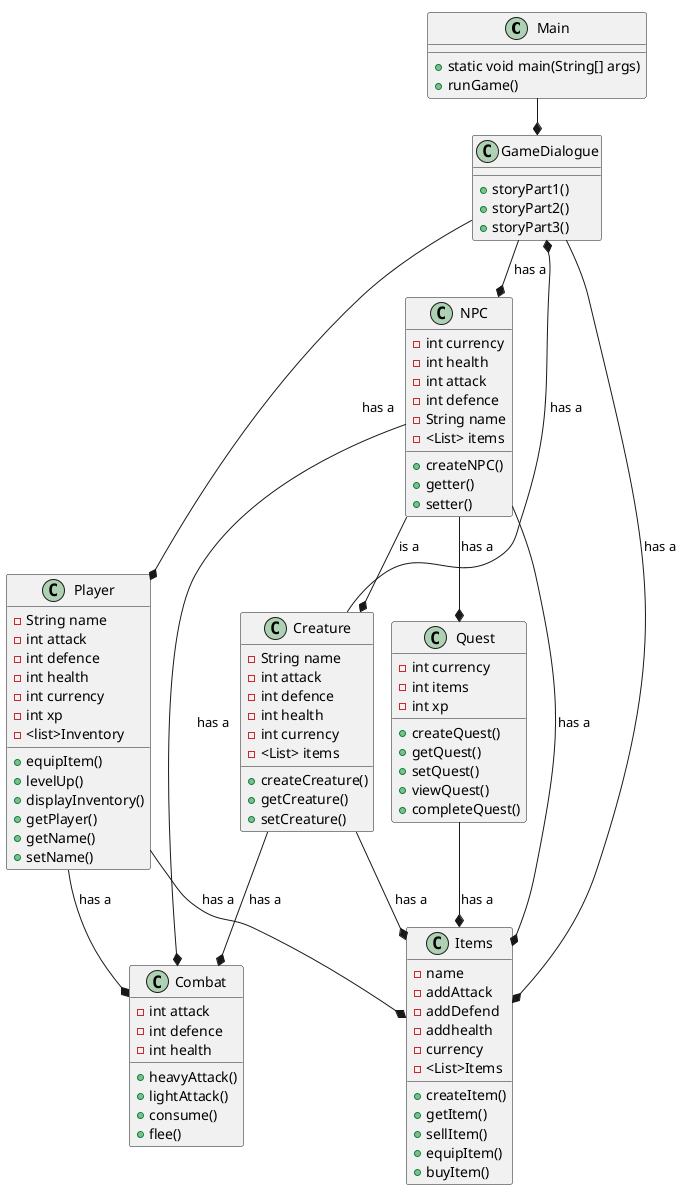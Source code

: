@startuml

!pragma layout smetana


class Main{
+ static void main(String[] args)
+ runGame()

}


class GameDialogue{
+ storyPart1()
+ storyPart2()
+ storyPart3()
}

class Player{
- String name
- int attack
- int defence
- int health
- int currency
- int xp
- <list>Inventory
+equipItem()
+levelUp()
+displayInventory()
+getPlayer()
+getName()
+setName()
}


class Creature{
- String name
- int attack
- int defence
- int health
- int currency
- <List> items
+ createCreature()
+ getCreature()
+ setCreature()
}


class  NPC{
- int currency
- int health
- int attack
- int defence
- String name
- <List> items
+ createNPC()
+ getter()
+ setter()
}


class  Combat{
- int attack
- int defence
- int health
+ heavyAttack()
+ lightAttack()
+ consume()
+ flee()
}


class  Quest{
- int currency
- int items
- int xp
+ createQuest()
+ getQuest()
+ setQuest()
+ viewQuest()
+ completeQuest()
}


class  Items{
- name
- addAttack
- addDefend
- addhealth
- currency
- <List>Items
+ createItem()
+ getItem()
+ sellItem()
+ equipItem()
+ buyItem()

}


Main --* GameDialogue
Player --* Items: has a
Creature --* Items: has a
GameDialogue --* Items: has a
Quest --* Items: has a
GameDialogue --* NPC: has a
NPC --* Quest: has a
Player --* Combat: has a
Creature --* Combat: has a
NPC --* Combat: has a
Creature --* GameDialogue: has a
NPC --* Creature: is a
GameDialogue --* Player: has a
NPC --* Items: has a

@enduml


Combat Class;
Attributter:

attack
deffence
health
Metoder:

